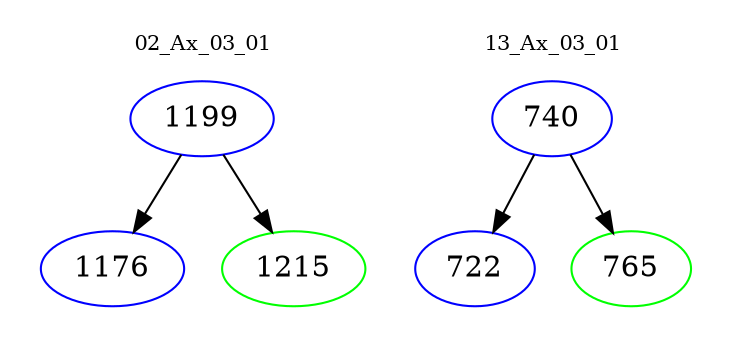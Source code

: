 digraph{
subgraph cluster_0 {
color = white
label = "02_Ax_03_01";
fontsize=10;
T0_1199 [label="1199", color="blue"]
T0_1199 -> T0_1176 [color="black"]
T0_1176 [label="1176", color="blue"]
T0_1199 -> T0_1215 [color="black"]
T0_1215 [label="1215", color="green"]
}
subgraph cluster_1 {
color = white
label = "13_Ax_03_01";
fontsize=10;
T1_740 [label="740", color="blue"]
T1_740 -> T1_722 [color="black"]
T1_722 [label="722", color="blue"]
T1_740 -> T1_765 [color="black"]
T1_765 [label="765", color="green"]
}
}
